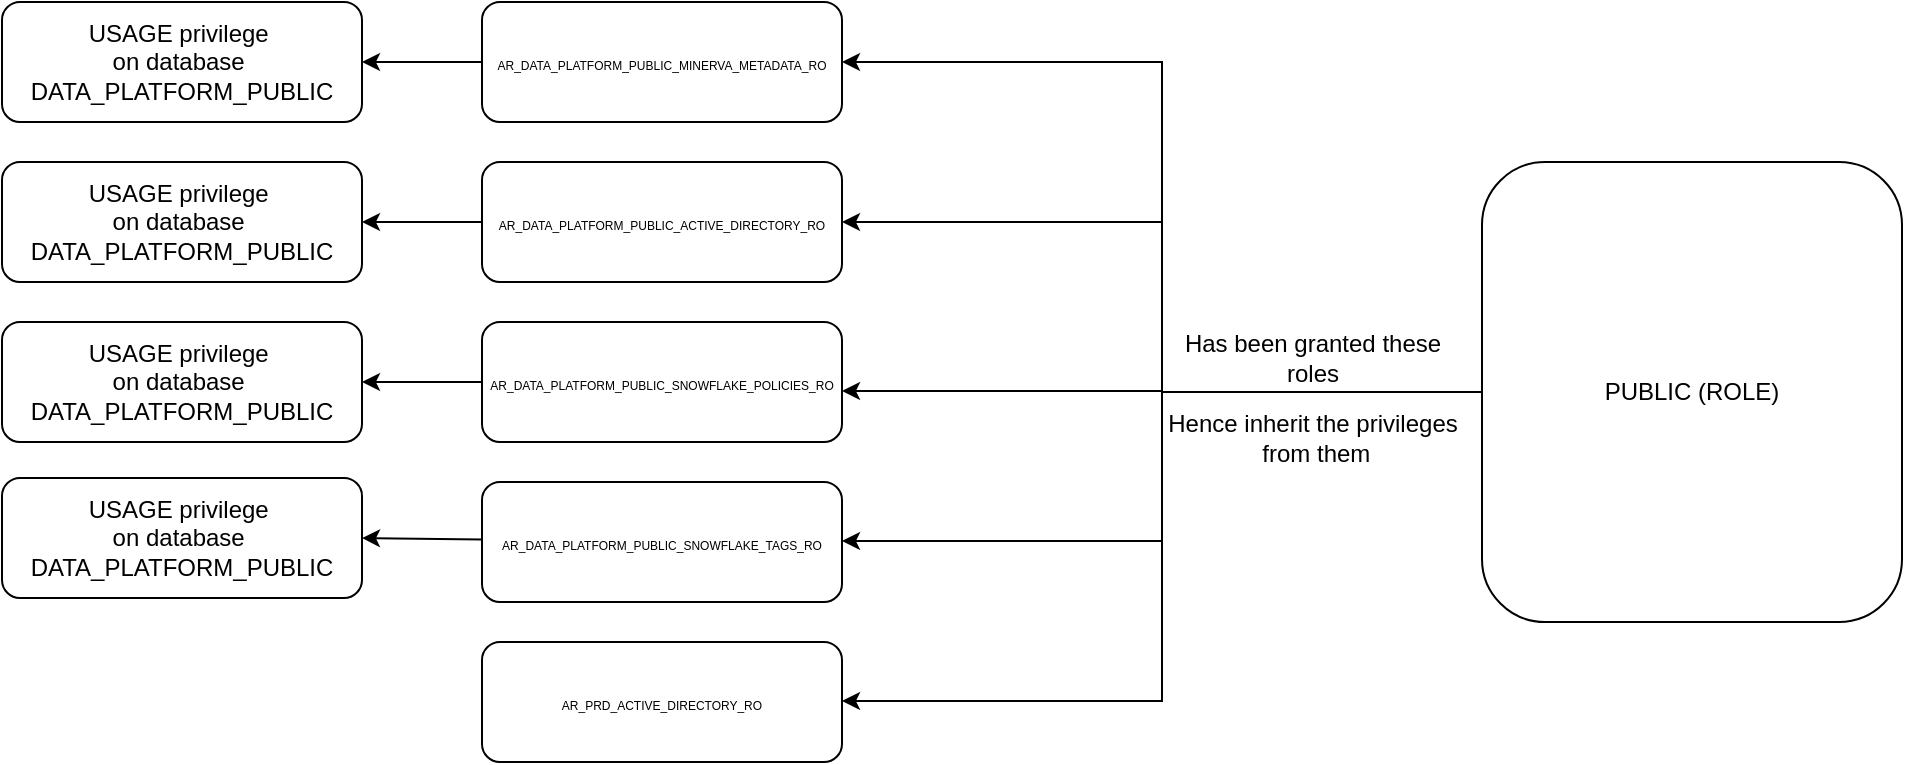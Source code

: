 <mxfile version="21.6.7" type="github">
  <diagram name="Page-1" id="Kt2IoMc39Ee3_0rg-kP5">
    <mxGraphModel dx="1876" dy="459" grid="1" gridSize="10" guides="1" tooltips="1" connect="1" arrows="1" fold="1" page="1" pageScale="1" pageWidth="850" pageHeight="1100" math="0" shadow="0">
      <root>
        <mxCell id="0" />
        <mxCell id="1" parent="0" />
        <mxCell id="5CHy-M-t3qaviKCVW3j0-43" style="edgeStyle=none;rounded=0;orthogonalLoop=1;jettySize=auto;html=1;entryX=1;entryY=0.5;entryDx=0;entryDy=0;" edge="1" parent="1" source="5CHy-M-t3qaviKCVW3j0-1" target="5CHy-M-t3qaviKCVW3j0-38">
          <mxGeometry relative="1" as="geometry" />
        </mxCell>
        <mxCell id="5CHy-M-t3qaviKCVW3j0-1" value="&lt;font style=&quot;font-size: 6px;&quot;&gt;AR_DATA_PLATFORM_PUBLIC_SNOWFLAKE_TAGS_RO&lt;/font&gt;" style="rounded=1;whiteSpace=wrap;html=1;" vertex="1" parent="1">
          <mxGeometry x="60" y="300" width="180" height="60" as="geometry" />
        </mxCell>
        <mxCell id="5CHy-M-t3qaviKCVW3j0-2" value="&lt;font style=&quot;font-size: 6px;&quot;&gt;AR_PRD_ACTIVE_DIRECTORY_RO&lt;/font&gt;" style="rounded=1;whiteSpace=wrap;html=1;" vertex="1" parent="1">
          <mxGeometry x="60" y="380" width="180" height="60" as="geometry" />
        </mxCell>
        <mxCell id="5CHy-M-t3qaviKCVW3j0-34" style="edgeStyle=none;rounded=0;orthogonalLoop=1;jettySize=auto;html=1;exitX=0;exitY=0.5;exitDx=0;exitDy=0;" edge="1" parent="1" source="5CHy-M-t3qaviKCVW3j0-3" target="5CHy-M-t3qaviKCVW3j0-35">
          <mxGeometry relative="1" as="geometry">
            <mxPoint x="10" y="90" as="targetPoint" />
          </mxGeometry>
        </mxCell>
        <mxCell id="5CHy-M-t3qaviKCVW3j0-3" value="&lt;font style=&quot;font-size: 6px;&quot;&gt;AR_DATA_PLATFORM_PUBLIC_MINERVA_METADATA_RO&lt;/font&gt;" style="rounded=1;whiteSpace=wrap;html=1;" vertex="1" parent="1">
          <mxGeometry x="60" y="60" width="180" height="60" as="geometry" />
        </mxCell>
        <mxCell id="5CHy-M-t3qaviKCVW3j0-40" style="edgeStyle=none;rounded=0;orthogonalLoop=1;jettySize=auto;html=1;exitX=0;exitY=0.5;exitDx=0;exitDy=0;entryX=1;entryY=0.5;entryDx=0;entryDy=0;" edge="1" parent="1" source="5CHy-M-t3qaviKCVW3j0-4" target="5CHy-M-t3qaviKCVW3j0-36">
          <mxGeometry relative="1" as="geometry" />
        </mxCell>
        <mxCell id="5CHy-M-t3qaviKCVW3j0-4" value="&lt;font style=&quot;font-size: 6px;&quot;&gt;AR_DATA_PLATFORM_PUBLIC_ACTIVE_DIRECTORY_RO&lt;/font&gt;" style="rounded=1;whiteSpace=wrap;html=1;" vertex="1" parent="1">
          <mxGeometry x="60" y="140" width="180" height="60" as="geometry" />
        </mxCell>
        <mxCell id="5CHy-M-t3qaviKCVW3j0-41" style="edgeStyle=none;rounded=0;orthogonalLoop=1;jettySize=auto;html=1;exitX=0;exitY=0.5;exitDx=0;exitDy=0;entryX=1;entryY=0.5;entryDx=0;entryDy=0;" edge="1" parent="1" source="5CHy-M-t3qaviKCVW3j0-5" target="5CHy-M-t3qaviKCVW3j0-37">
          <mxGeometry relative="1" as="geometry" />
        </mxCell>
        <mxCell id="5CHy-M-t3qaviKCVW3j0-5" value="&lt;font style=&quot;font-size: 6px;&quot;&gt;AR_DATA_PLATFORM_PUBLIC_SNOWFLAKE_POLICIES_RO&lt;/font&gt;" style="rounded=1;whiteSpace=wrap;html=1;" vertex="1" parent="1">
          <mxGeometry x="60" y="220" width="180" height="60" as="geometry" />
        </mxCell>
        <mxCell id="5CHy-M-t3qaviKCVW3j0-25" style="edgeStyle=orthogonalEdgeStyle;rounded=0;orthogonalLoop=1;jettySize=auto;html=1;entryX=1;entryY=0.5;entryDx=0;entryDy=0;" edge="1" parent="1" source="5CHy-M-t3qaviKCVW3j0-6" target="5CHy-M-t3qaviKCVW3j0-3">
          <mxGeometry relative="1" as="geometry" />
        </mxCell>
        <mxCell id="5CHy-M-t3qaviKCVW3j0-6" value="PUBLIC (ROLE)" style="rounded=1;whiteSpace=wrap;html=1;" vertex="1" parent="1">
          <mxGeometry x="560" y="140" width="210" height="230" as="geometry" />
        </mxCell>
        <mxCell id="5CHy-M-t3qaviKCVW3j0-12" style="edgeStyle=orthogonalEdgeStyle;rounded=0;orthogonalLoop=1;jettySize=auto;html=1;exitX=0.5;exitY=1;exitDx=0;exitDy=0;" edge="1" parent="1" source="5CHy-M-t3qaviKCVW3j0-6" target="5CHy-M-t3qaviKCVW3j0-6">
          <mxGeometry relative="1" as="geometry" />
        </mxCell>
        <mxCell id="5CHy-M-t3qaviKCVW3j0-26" value="" style="edgeStyle=none;orthogonalLoop=1;jettySize=auto;html=1;rounded=0;entryX=1;entryY=0.5;entryDx=0;entryDy=0;" edge="1" parent="1" target="5CHy-M-t3qaviKCVW3j0-4">
          <mxGeometry width="80" relative="1" as="geometry">
            <mxPoint x="400" y="170" as="sourcePoint" />
            <mxPoint x="370" y="169.5" as="targetPoint" />
            <Array as="points" />
          </mxGeometry>
        </mxCell>
        <mxCell id="5CHy-M-t3qaviKCVW3j0-27" value="" style="edgeStyle=none;orthogonalLoop=1;jettySize=auto;html=1;rounded=0;entryX=1;entryY=0.5;entryDx=0;entryDy=0;" edge="1" parent="1">
          <mxGeometry width="80" relative="1" as="geometry">
            <mxPoint x="400" y="329.5" as="sourcePoint" />
            <mxPoint x="240" y="329.5" as="targetPoint" />
            <Array as="points" />
          </mxGeometry>
        </mxCell>
        <mxCell id="5CHy-M-t3qaviKCVW3j0-28" value="" style="edgeStyle=none;orthogonalLoop=1;jettySize=auto;html=1;rounded=0;entryX=1;entryY=0.5;entryDx=0;entryDy=0;" edge="1" parent="1">
          <mxGeometry width="80" relative="1" as="geometry">
            <mxPoint x="400" y="254.5" as="sourcePoint" />
            <mxPoint x="240" y="254.5" as="targetPoint" />
            <Array as="points" />
          </mxGeometry>
        </mxCell>
        <mxCell id="5CHy-M-t3qaviKCVW3j0-29" value="" style="edgeStyle=none;orthogonalLoop=1;jettySize=auto;html=1;rounded=0;entryX=1;entryY=0.5;entryDx=0;entryDy=0;" edge="1" parent="1">
          <mxGeometry width="80" relative="1" as="geometry">
            <mxPoint x="400" y="409.5" as="sourcePoint" />
            <mxPoint x="240" y="409.5" as="targetPoint" />
            <Array as="points" />
          </mxGeometry>
        </mxCell>
        <mxCell id="5CHy-M-t3qaviKCVW3j0-30" value="" style="endArrow=none;html=1;rounded=0;" edge="1" parent="1">
          <mxGeometry width="50" height="50" relative="1" as="geometry">
            <mxPoint x="400" y="410" as="sourcePoint" />
            <mxPoint x="400" y="250" as="targetPoint" />
          </mxGeometry>
        </mxCell>
        <mxCell id="5CHy-M-t3qaviKCVW3j0-31" value="Has been granted these&lt;br&gt;&amp;nbsp;roles&amp;nbsp;" style="text;html=1;align=center;verticalAlign=middle;resizable=0;points=[];autosize=1;strokeColor=none;fillColor=none;" vertex="1" parent="1">
          <mxGeometry x="400" y="218" width="150" height="40" as="geometry" />
        </mxCell>
        <mxCell id="5CHy-M-t3qaviKCVW3j0-32" style="edgeStyle=none;rounded=0;orthogonalLoop=1;jettySize=auto;html=1;entryX=0;entryY=0.5;entryDx=0;entryDy=0;" edge="1" parent="1" source="5CHy-M-t3qaviKCVW3j0-3" target="5CHy-M-t3qaviKCVW3j0-3">
          <mxGeometry relative="1" as="geometry" />
        </mxCell>
        <mxCell id="5CHy-M-t3qaviKCVW3j0-33" value="Hence inherit the privileges&lt;br&gt;&amp;nbsp;from them" style="text;html=1;align=center;verticalAlign=middle;resizable=0;points=[];autosize=1;strokeColor=none;fillColor=none;" vertex="1" parent="1">
          <mxGeometry x="390" y="258" width="170" height="40" as="geometry" />
        </mxCell>
        <mxCell id="5CHy-M-t3qaviKCVW3j0-35" value="USAGE privilege&amp;nbsp;&lt;br&gt;on database&amp;nbsp;&lt;br&gt;DATA_PLATFORM_PUBLIC" style="rounded=1;whiteSpace=wrap;html=1;" vertex="1" parent="1">
          <mxGeometry x="-180" y="60" width="180" height="60" as="geometry" />
        </mxCell>
        <mxCell id="5CHy-M-t3qaviKCVW3j0-36" value="USAGE privilege&amp;nbsp;&lt;br style=&quot;border-color: var(--border-color);&quot;&gt;on database&amp;nbsp;&lt;br style=&quot;border-color: var(--border-color);&quot;&gt;DATA_PLATFORM_PUBLIC" style="rounded=1;whiteSpace=wrap;html=1;" vertex="1" parent="1">
          <mxGeometry x="-180" y="140" width="180" height="60" as="geometry" />
        </mxCell>
        <mxCell id="5CHy-M-t3qaviKCVW3j0-37" value="USAGE privilege&amp;nbsp;&lt;br style=&quot;border-color: var(--border-color);&quot;&gt;on database&amp;nbsp;&lt;br style=&quot;border-color: var(--border-color);&quot;&gt;DATA_PLATFORM_PUBLIC" style="rounded=1;whiteSpace=wrap;html=1;" vertex="1" parent="1">
          <mxGeometry x="-180" y="220" width="180" height="60" as="geometry" />
        </mxCell>
        <mxCell id="5CHy-M-t3qaviKCVW3j0-38" value="USAGE privilege&amp;nbsp;&lt;br style=&quot;border-color: var(--border-color);&quot;&gt;on database&amp;nbsp;&lt;br style=&quot;border-color: var(--border-color);&quot;&gt;DATA_PLATFORM_PUBLIC" style="rounded=1;whiteSpace=wrap;html=1;" vertex="1" parent="1">
          <mxGeometry x="-180" y="298" width="180" height="60" as="geometry" />
        </mxCell>
      </root>
    </mxGraphModel>
  </diagram>
</mxfile>
